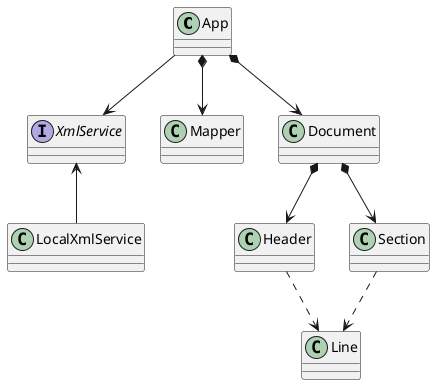 @startuml
class App
interface XmlService
class LocalXmlService
class Mapper
class Document
class Header
class Section
class Line

App --> XmlService
XmlService <-- LocalXmlService
App *--> Mapper
App *--> Document
Document *--> Header
Document *--> Section

Header ..> Line
Section ..> Line
@enduml